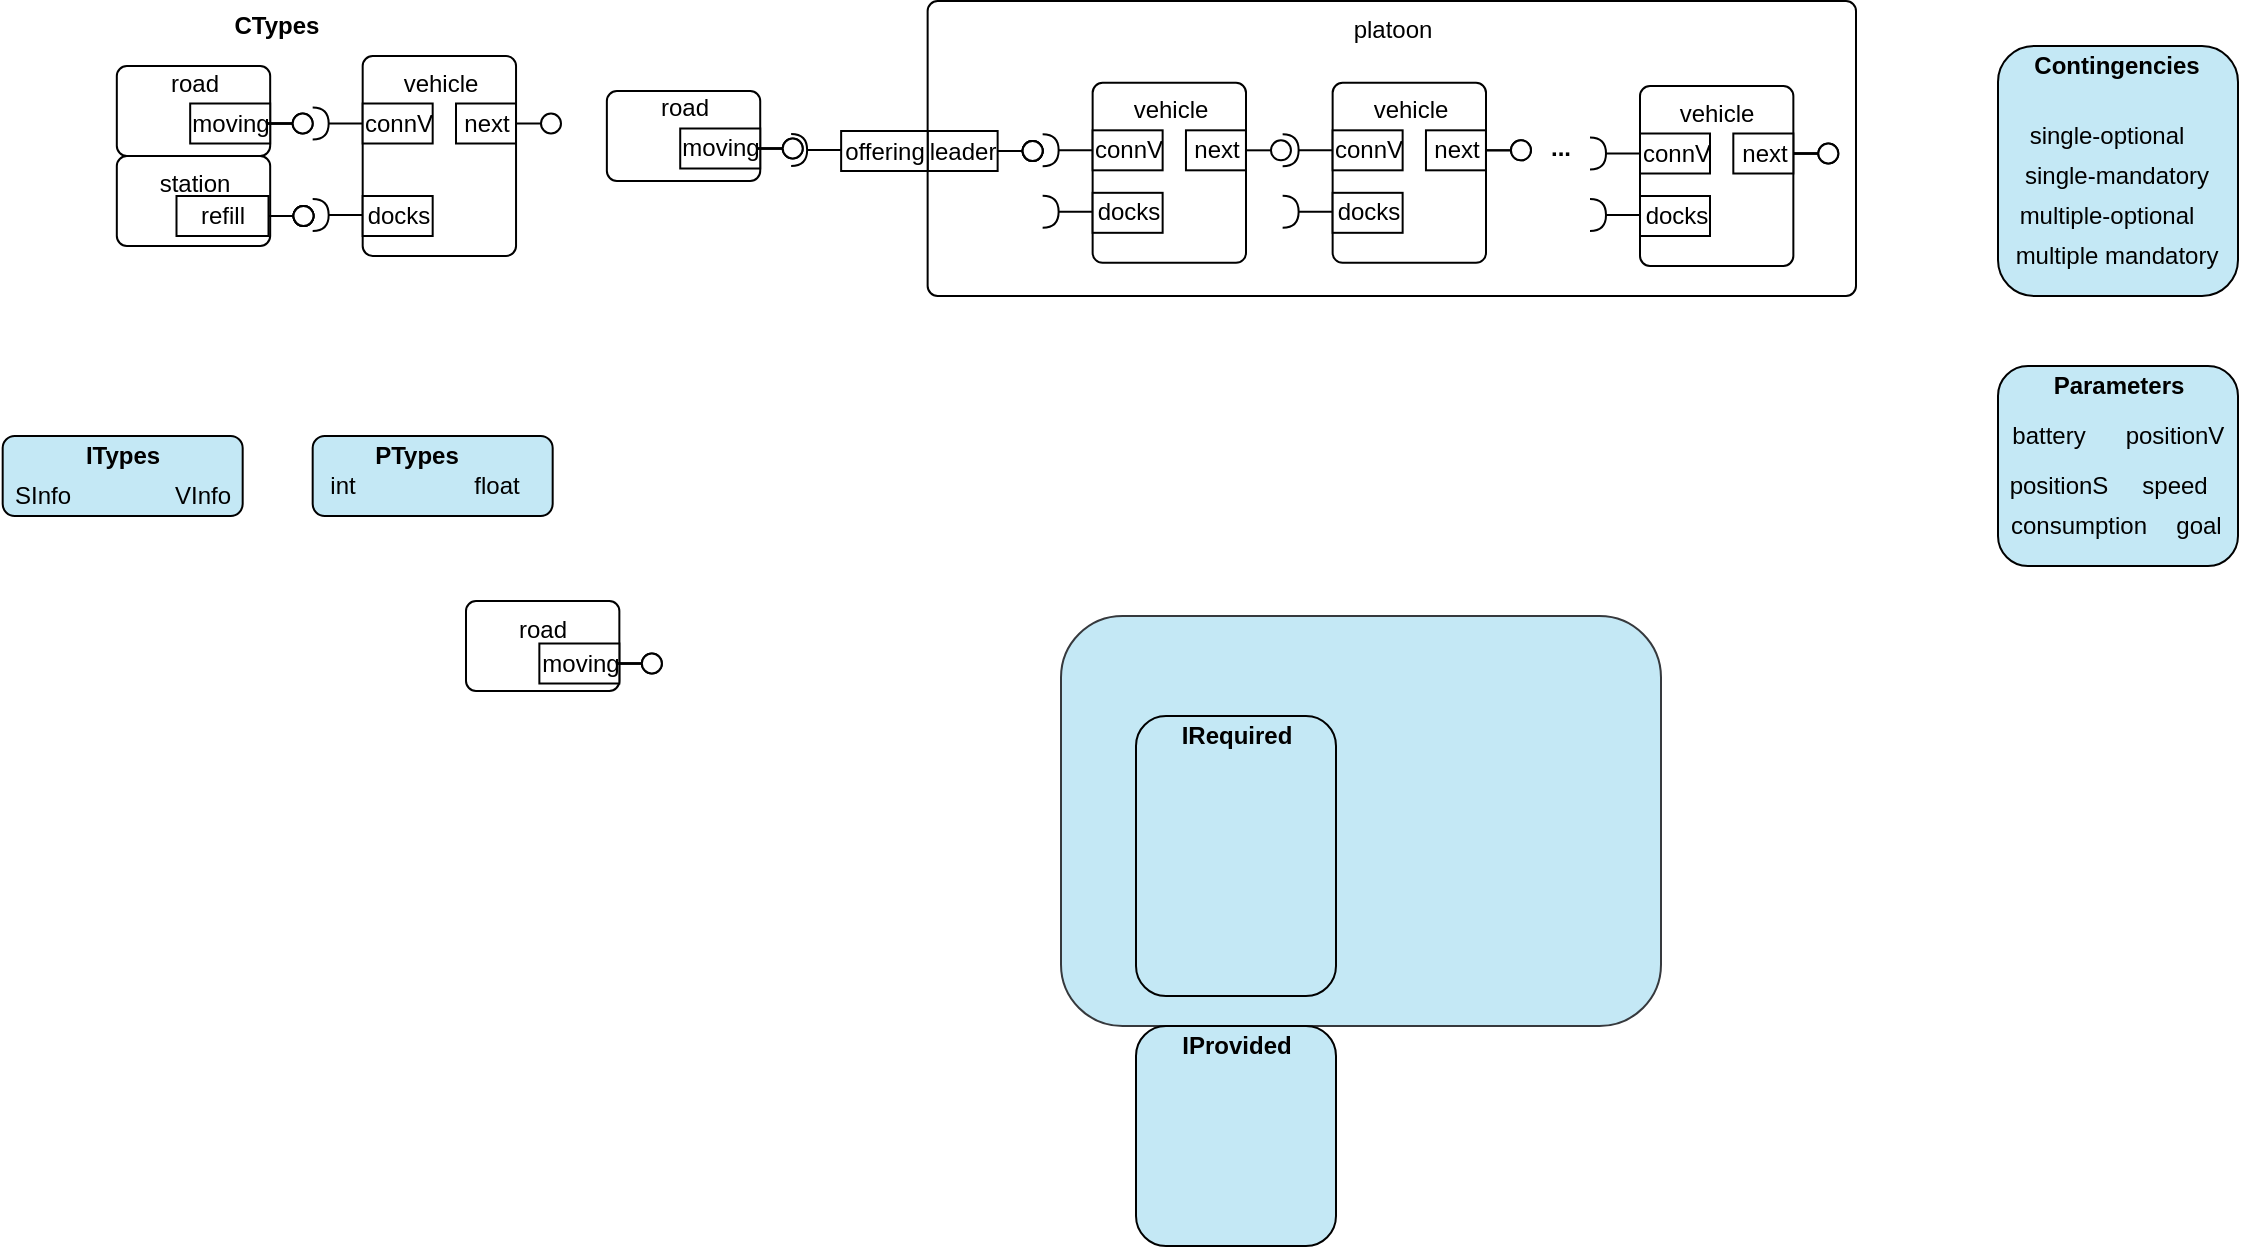 <mxfile version="13.10.3" type="github">
  <diagram id="o0INVtrl_HaOCbozMFdC" name="Page-1">
    <mxGraphModel dx="1303" dy="782" grid="1" gridSize="10" guides="1" tooltips="1" connect="1" arrows="1" fold="1" page="1" pageScale="1" pageWidth="827" pageHeight="1169" math="0" shadow="0">
      <root>
        <mxCell id="0" />
        <mxCell id="1" parent="0" />
        <mxCell id="MSUnSL8aML1kYVfd3VcO-14" value="station" style="html=1;align=center;verticalAlign=top;rounded=1;absoluteArcSize=1;arcSize=10;dashed=0;" vertex="1" parent="1">
          <mxGeometry x="90.41" y="120" width="76.68" height="45" as="geometry" />
        </mxCell>
        <mxCell id="MSUnSL8aML1kYVfd3VcO-58" value="" style="html=1;align=center;verticalAlign=top;rounded=1;absoluteArcSize=1;arcSize=10;dashed=0;" vertex="1" parent="1">
          <mxGeometry x="90.41" y="75" width="76.68" height="45" as="geometry" />
        </mxCell>
        <mxCell id="MSUnSL8aML1kYVfd3VcO-59" value="platoon" style="html=1;align=center;verticalAlign=top;rounded=1;absoluteArcSize=1;arcSize=10;dashed=0;" vertex="1" parent="1">
          <mxGeometry x="495.82" y="42.5" width="464.18" height="147.5" as="geometry" />
        </mxCell>
        <mxCell id="MSUnSL8aML1kYVfd3VcO-57" value="vehicle" style="html=1;align=center;verticalAlign=top;rounded=1;absoluteArcSize=1;arcSize=10;dashed=0;" vertex="1" parent="1">
          <mxGeometry x="213.34" y="70" width="76.68" height="100" as="geometry" />
        </mxCell>
        <mxCell id="MSUnSL8aML1kYVfd3VcO-1" value="" style="rounded=1;whiteSpace=wrap;html=1;fillColor=#C4E8F5;" vertex="1" parent="1">
          <mxGeometry x="188.34" y="260" width="120" height="40" as="geometry" />
        </mxCell>
        <mxCell id="MSUnSL8aML1kYVfd3VcO-2" value="" style="rounded=1;whiteSpace=wrap;html=1;fillColor=#C4E8F5;" vertex="1" parent="1">
          <mxGeometry x="33.34" y="260" width="120" height="40" as="geometry" />
        </mxCell>
        <mxCell id="MSUnSL8aML1kYVfd3VcO-3" value="" style="rounded=1;whiteSpace=wrap;html=1;fillColor=#C4E8F5;" vertex="1" parent="1">
          <mxGeometry x="1031" y="225" width="120" height="100" as="geometry" />
        </mxCell>
        <mxCell id="MSUnSL8aML1kYVfd3VcO-6" value="" style="rounded=1;whiteSpace=wrap;html=1;fillColor=#C4E8F5;" vertex="1" parent="1">
          <mxGeometry x="1031" y="65" width="120" height="125" as="geometry" />
        </mxCell>
        <mxCell id="MSUnSL8aML1kYVfd3VcO-7" value="" style="rounded=1;whiteSpace=wrap;html=1;strokeColor=#36393d;fillColor=#C4E8F5;" vertex="1" parent="1">
          <mxGeometry x="562.5" y="350" width="300" height="205" as="geometry" />
        </mxCell>
        <mxCell id="MSUnSL8aML1kYVfd3VcO-8" value="" style="rounded=0;orthogonalLoop=1;jettySize=auto;html=1;endArrow=halfCircle;endFill=0;endSize=6;strokeWidth=1;exitX=0;exitY=0.5;exitDx=0;exitDy=0;" edge="1" parent="1" source="MSUnSL8aML1kYVfd3VcO-9" target="MSUnSL8aML1kYVfd3VcO-30">
          <mxGeometry relative="1" as="geometry">
            <mxPoint x="423.34" y="273.75" as="sourcePoint" />
            <mxPoint x="188.34" y="103.75" as="targetPoint" />
          </mxGeometry>
        </mxCell>
        <mxCell id="MSUnSL8aML1kYVfd3VcO-9" value="connV" style="html=1;" vertex="1" parent="1">
          <mxGeometry x="213.34" y="93.75" width="35" height="20" as="geometry" />
        </mxCell>
        <mxCell id="MSUnSL8aML1kYVfd3VcO-10" value="next" style="html=1;" vertex="1" parent="1">
          <mxGeometry x="260" y="93.75" width="30" height="20" as="geometry" />
        </mxCell>
        <mxCell id="MSUnSL8aML1kYVfd3VcO-11" value="leader" style="html=1;" vertex="1" parent="1">
          <mxGeometry x="495.82" y="107.5" width="35" height="20" as="geometry" />
        </mxCell>
        <mxCell id="MSUnSL8aML1kYVfd3VcO-12" value="" style="rounded=0;orthogonalLoop=1;jettySize=auto;html=1;endArrow=halfCircle;endFill=0;endSize=6;strokeWidth=1;" edge="1" parent="1">
          <mxGeometry relative="1" as="geometry">
            <mxPoint x="537.19" y="112.5" as="sourcePoint" />
            <mxPoint x="537.19" y="112.5" as="targetPoint" />
          </mxGeometry>
        </mxCell>
        <mxCell id="MSUnSL8aML1kYVfd3VcO-13" value="moving" style="html=1;" vertex="1" parent="1">
          <mxGeometry x="127.09" y="93.75" width="40" height="20" as="geometry" />
        </mxCell>
        <mxCell id="MSUnSL8aML1kYVfd3VcO-15" value="refill" style="html=1;" vertex="1" parent="1">
          <mxGeometry x="120.25" y="140" width="46" height="20" as="geometry" />
        </mxCell>
        <mxCell id="MSUnSL8aML1kYVfd3VcO-16" value="docks" style="html=1;" vertex="1" parent="1">
          <mxGeometry x="213.34" y="140" width="35" height="20" as="geometry" />
        </mxCell>
        <mxCell id="MSUnSL8aML1kYVfd3VcO-17" value="" style="rounded=0;orthogonalLoop=1;jettySize=auto;html=1;endArrow=halfCircle;endFill=0;endSize=6;strokeWidth=1;exitX=0;exitY=0.5;exitDx=0;exitDy=0;entryX=0.5;entryY=0.5;entryDx=0;entryDy=0;entryPerimeter=0;" edge="1" parent="1">
          <mxGeometry relative="1" as="geometry">
            <mxPoint x="213.34" y="149.5" as="sourcePoint" />
            <mxPoint x="188.34" y="149.5" as="targetPoint" />
          </mxGeometry>
        </mxCell>
        <mxCell id="MSUnSL8aML1kYVfd3VcO-18" value="" style="rounded=0;orthogonalLoop=1;jettySize=auto;html=1;endArrow=none;endFill=0;exitX=1;exitY=0.5;exitDx=0;exitDy=0;" edge="1" parent="1" target="MSUnSL8aML1kYVfd3VcO-19">
          <mxGeometry relative="1" as="geometry">
            <mxPoint x="290" y="103.75" as="sourcePoint" />
          </mxGeometry>
        </mxCell>
        <mxCell id="MSUnSL8aML1kYVfd3VcO-19" value="" style="ellipse;whiteSpace=wrap;html=1;fontFamily=Helvetica;fontSize=12;fontColor=#000000;align=center;strokeColor=#000000;fillColor=#ffffff;points=[];aspect=fixed;resizable=0;" vertex="1" parent="1">
          <mxGeometry x="302.5" y="98.75" width="10" height="10" as="geometry" />
        </mxCell>
        <mxCell id="MSUnSL8aML1kYVfd3VcO-20" value="" style="rounded=0;orthogonalLoop=1;jettySize=auto;html=1;endArrow=none;endFill=0;exitX=1;exitY=0.5;exitDx=0;exitDy=0;" edge="1" parent="1" target="MSUnSL8aML1kYVfd3VcO-21">
          <mxGeometry relative="1" as="geometry">
            <mxPoint x="166.25" y="150" as="sourcePoint" />
          </mxGeometry>
        </mxCell>
        <mxCell id="MSUnSL8aML1kYVfd3VcO-21" value="" style="ellipse;whiteSpace=wrap;html=1;fontFamily=Helvetica;fontSize=12;fontColor=#000000;align=center;strokeColor=#000000;fillColor=#ffffff;points=[];aspect=fixed;resizable=0;" vertex="1" parent="1">
          <mxGeometry x="178.75" y="145" width="10" height="10" as="geometry" />
        </mxCell>
        <mxCell id="MSUnSL8aML1kYVfd3VcO-22" value="" style="rounded=0;orthogonalLoop=1;jettySize=auto;html=1;endArrow=none;endFill=0;exitX=1;exitY=0.5;exitDx=0;exitDy=0;" edge="1" parent="1">
          <mxGeometry relative="1" as="geometry">
            <mxPoint x="166.25" y="150" as="sourcePoint" />
            <mxPoint x="178.75" y="150" as="targetPoint" />
          </mxGeometry>
        </mxCell>
        <mxCell id="MSUnSL8aML1kYVfd3VcO-23" value="" style="rounded=0;orthogonalLoop=1;jettySize=auto;html=1;endArrow=none;endFill=0;exitX=1;exitY=0.5;exitDx=0;exitDy=0;" edge="1" parent="1" target="MSUnSL8aML1kYVfd3VcO-24">
          <mxGeometry relative="1" as="geometry">
            <mxPoint x="166.25" y="150" as="sourcePoint" />
          </mxGeometry>
        </mxCell>
        <mxCell id="MSUnSL8aML1kYVfd3VcO-24" value="" style="ellipse;whiteSpace=wrap;html=1;fontFamily=Helvetica;fontSize=12;fontColor=#000000;align=center;strokeColor=#000000;fillColor=#ffffff;points=[];aspect=fixed;resizable=0;" vertex="1" parent="1">
          <mxGeometry x="178.75" y="145" width="10" height="10" as="geometry" />
        </mxCell>
        <mxCell id="MSUnSL8aML1kYVfd3VcO-25" value="" style="rounded=0;orthogonalLoop=1;jettySize=auto;html=1;endArrow=none;endFill=0;exitX=1;exitY=0.5;exitDx=0;exitDy=0;" edge="1" parent="1">
          <mxGeometry relative="1" as="geometry">
            <mxPoint x="166.25" y="150" as="sourcePoint" />
            <mxPoint x="178.75" y="150" as="targetPoint" />
          </mxGeometry>
        </mxCell>
        <mxCell id="MSUnSL8aML1kYVfd3VcO-26" value="" style="rounded=0;orthogonalLoop=1;jettySize=auto;html=1;endArrow=none;endFill=0;exitX=1;exitY=0.5;exitDx=0;exitDy=0;" edge="1" parent="1" target="MSUnSL8aML1kYVfd3VcO-27">
          <mxGeometry relative="1" as="geometry">
            <mxPoint x="165.84" y="103.75" as="sourcePoint" />
          </mxGeometry>
        </mxCell>
        <mxCell id="MSUnSL8aML1kYVfd3VcO-27" value="" style="ellipse;whiteSpace=wrap;html=1;fontFamily=Helvetica;fontSize=12;fontColor=#000000;align=center;strokeColor=#000000;fillColor=#ffffff;points=[];aspect=fixed;resizable=0;" vertex="1" parent="1">
          <mxGeometry x="178.34" y="98.75" width="10" height="10" as="geometry" />
        </mxCell>
        <mxCell id="MSUnSL8aML1kYVfd3VcO-28" value="" style="rounded=0;orthogonalLoop=1;jettySize=auto;html=1;endArrow=none;endFill=0;exitX=1;exitY=0.5;exitDx=0;exitDy=0;" edge="1" parent="1">
          <mxGeometry relative="1" as="geometry">
            <mxPoint x="165.84" y="103.75" as="sourcePoint" />
            <mxPoint x="178.34" y="103.75" as="targetPoint" />
          </mxGeometry>
        </mxCell>
        <mxCell id="MSUnSL8aML1kYVfd3VcO-29" value="" style="rounded=0;orthogonalLoop=1;jettySize=auto;html=1;endArrow=none;endFill=0;exitX=1;exitY=0.5;exitDx=0;exitDy=0;" edge="1" parent="1" target="MSUnSL8aML1kYVfd3VcO-30">
          <mxGeometry relative="1" as="geometry">
            <mxPoint x="165.84" y="103.75" as="sourcePoint" />
          </mxGeometry>
        </mxCell>
        <mxCell id="MSUnSL8aML1kYVfd3VcO-30" value="" style="ellipse;whiteSpace=wrap;html=1;fontFamily=Helvetica;fontSize=12;fontColor=#000000;align=center;strokeColor=#000000;fillColor=#ffffff;points=[];aspect=fixed;resizable=0;" vertex="1" parent="1">
          <mxGeometry x="178.34" y="98.75" width="10" height="10" as="geometry" />
        </mxCell>
        <mxCell id="MSUnSL8aML1kYVfd3VcO-31" value="" style="rounded=0;orthogonalLoop=1;jettySize=auto;html=1;endArrow=none;endFill=0;exitX=1;exitY=0.5;exitDx=0;exitDy=0;" edge="1" parent="1">
          <mxGeometry relative="1" as="geometry">
            <mxPoint x="165.84" y="103.75" as="sourcePoint" />
            <mxPoint x="178.34" y="103.75" as="targetPoint" />
          </mxGeometry>
        </mxCell>
        <mxCell id="MSUnSL8aML1kYVfd3VcO-32" value="offering" style="html=1;" vertex="1" parent="1">
          <mxGeometry x="452.57" y="107.5" width="43.25" height="20" as="geometry" />
        </mxCell>
        <mxCell id="MSUnSL8aML1kYVfd3VcO-33" value="" style="rounded=0;orthogonalLoop=1;jettySize=auto;html=1;endArrow=halfCircle;endFill=0;endSize=6;strokeWidth=1;" edge="1" parent="1">
          <mxGeometry relative="1" as="geometry">
            <mxPoint x="703.35" y="180.41" as="sourcePoint" />
            <mxPoint x="703.35" y="180.41" as="targetPoint" />
          </mxGeometry>
        </mxCell>
        <mxCell id="MSUnSL8aML1kYVfd3VcO-34" value="" style="rounded=0;orthogonalLoop=1;jettySize=auto;html=1;endArrow=none;endFill=0;exitX=1;exitY=0.5;exitDx=0;exitDy=0;" edge="1" parent="1" target="MSUnSL8aML1kYVfd3VcO-35">
          <mxGeometry relative="1" as="geometry">
            <mxPoint x="166.25" y="150" as="sourcePoint" />
          </mxGeometry>
        </mxCell>
        <mxCell id="MSUnSL8aML1kYVfd3VcO-35" value="" style="ellipse;whiteSpace=wrap;html=1;fontFamily=Helvetica;fontSize=12;fontColor=#000000;align=center;strokeColor=#000000;fillColor=#ffffff;points=[];aspect=fixed;resizable=0;" vertex="1" parent="1">
          <mxGeometry x="178.75" y="145" width="10" height="10" as="geometry" />
        </mxCell>
        <mxCell id="MSUnSL8aML1kYVfd3VcO-36" value="" style="rounded=0;orthogonalLoop=1;jettySize=auto;html=1;endArrow=none;endFill=0;exitX=1;exitY=0.5;exitDx=0;exitDy=0;" edge="1" parent="1">
          <mxGeometry relative="1" as="geometry">
            <mxPoint x="166.25" y="150" as="sourcePoint" />
            <mxPoint x="178.75" y="150" as="targetPoint" />
          </mxGeometry>
        </mxCell>
        <mxCell id="MSUnSL8aML1kYVfd3VcO-37" value="" style="rounded=0;orthogonalLoop=1;jettySize=auto;html=1;endArrow=none;endFill=0;exitX=1;exitY=0.5;exitDx=0;exitDy=0;" edge="1" parent="1" target="MSUnSL8aML1kYVfd3VcO-38">
          <mxGeometry relative="1" as="geometry">
            <mxPoint x="166.25" y="150" as="sourcePoint" />
          </mxGeometry>
        </mxCell>
        <mxCell id="MSUnSL8aML1kYVfd3VcO-38" value="" style="ellipse;whiteSpace=wrap;html=1;fontFamily=Helvetica;fontSize=12;fontColor=#000000;align=center;strokeColor=#000000;fillColor=#ffffff;points=[];aspect=fixed;resizable=0;" vertex="1" parent="1">
          <mxGeometry x="178.75" y="145" width="10" height="10" as="geometry" />
        </mxCell>
        <mxCell id="MSUnSL8aML1kYVfd3VcO-39" value="" style="rounded=0;orthogonalLoop=1;jettySize=auto;html=1;endArrow=none;endFill=0;exitX=1;exitY=0.5;exitDx=0;exitDy=0;" edge="1" parent="1">
          <mxGeometry relative="1" as="geometry">
            <mxPoint x="166.25" y="150" as="sourcePoint" />
            <mxPoint x="178.75" y="150" as="targetPoint" />
          </mxGeometry>
        </mxCell>
        <mxCell id="MSUnSL8aML1kYVfd3VcO-40" value="" style="rounded=0;orthogonalLoop=1;jettySize=auto;html=1;endArrow=none;endFill=0;exitX=1;exitY=0.5;exitDx=0;exitDy=0;" edge="1" parent="1" target="MSUnSL8aML1kYVfd3VcO-41">
          <mxGeometry relative="1" as="geometry">
            <mxPoint x="530.82" y="117.5" as="sourcePoint" />
          </mxGeometry>
        </mxCell>
        <mxCell id="MSUnSL8aML1kYVfd3VcO-41" value="" style="ellipse;whiteSpace=wrap;html=1;fontFamily=Helvetica;fontSize=12;fontColor=#000000;align=center;strokeColor=#000000;fillColor=#ffffff;points=[];aspect=fixed;resizable=0;" vertex="1" parent="1">
          <mxGeometry x="543.32" y="112.5" width="10" height="10" as="geometry" />
        </mxCell>
        <mxCell id="MSUnSL8aML1kYVfd3VcO-42" value="" style="rounded=0;orthogonalLoop=1;jettySize=auto;html=1;endArrow=none;endFill=0;exitX=1;exitY=0.5;exitDx=0;exitDy=0;" edge="1" parent="1">
          <mxGeometry relative="1" as="geometry">
            <mxPoint x="530.82" y="117.5" as="sourcePoint" />
            <mxPoint x="543.32" y="117.5" as="targetPoint" />
          </mxGeometry>
        </mxCell>
        <mxCell id="MSUnSL8aML1kYVfd3VcO-43" value="" style="rounded=0;orthogonalLoop=1;jettySize=auto;html=1;endArrow=none;endFill=0;exitX=1;exitY=0.5;exitDx=0;exitDy=0;" edge="1" parent="1" target="MSUnSL8aML1kYVfd3VcO-44">
          <mxGeometry relative="1" as="geometry">
            <mxPoint x="530.82" y="117.5" as="sourcePoint" />
          </mxGeometry>
        </mxCell>
        <mxCell id="MSUnSL8aML1kYVfd3VcO-44" value="" style="ellipse;whiteSpace=wrap;html=1;fontFamily=Helvetica;fontSize=12;fontColor=#000000;align=center;strokeColor=#000000;fillColor=#ffffff;points=[];aspect=fixed;resizable=0;" vertex="1" parent="1">
          <mxGeometry x="543.32" y="112.5" width="10" height="10" as="geometry" />
        </mxCell>
        <mxCell id="MSUnSL8aML1kYVfd3VcO-45" value="" style="rounded=0;orthogonalLoop=1;jettySize=auto;html=1;endArrow=none;endFill=0;exitX=1;exitY=0.5;exitDx=0;exitDy=0;" edge="1" parent="1">
          <mxGeometry relative="1" as="geometry">
            <mxPoint x="530.82" y="117.5" as="sourcePoint" />
            <mxPoint x="543.32" y="117.5" as="targetPoint" />
          </mxGeometry>
        </mxCell>
        <mxCell id="MSUnSL8aML1kYVfd3VcO-46" value="" style="rounded=0;orthogonalLoop=1;jettySize=auto;html=1;endArrow=none;endFill=0;exitX=1;exitY=0.5;exitDx=0;exitDy=0;" edge="1" parent="1" target="MSUnSL8aML1kYVfd3VcO-47">
          <mxGeometry relative="1" as="geometry">
            <mxPoint x="530.82" y="117.5" as="sourcePoint" />
          </mxGeometry>
        </mxCell>
        <mxCell id="MSUnSL8aML1kYVfd3VcO-47" value="" style="ellipse;whiteSpace=wrap;html=1;fontFamily=Helvetica;fontSize=12;fontColor=#000000;align=center;strokeColor=#000000;fillColor=#ffffff;points=[];aspect=fixed;resizable=0;" vertex="1" parent="1">
          <mxGeometry x="543.32" y="112.5" width="10" height="10" as="geometry" />
        </mxCell>
        <mxCell id="MSUnSL8aML1kYVfd3VcO-48" value="" style="rounded=0;orthogonalLoop=1;jettySize=auto;html=1;endArrow=none;endFill=0;exitX=1;exitY=0.5;exitDx=0;exitDy=0;" edge="1" parent="1">
          <mxGeometry relative="1" as="geometry">
            <mxPoint x="530.82" y="117.5" as="sourcePoint" />
            <mxPoint x="543.32" y="117.5" as="targetPoint" />
          </mxGeometry>
        </mxCell>
        <mxCell id="MSUnSL8aML1kYVfd3VcO-49" value="" style="rounded=0;orthogonalLoop=1;jettySize=auto;html=1;endArrow=none;endFill=0;exitX=1;exitY=0.5;exitDx=0;exitDy=0;" edge="1" parent="1" target="MSUnSL8aML1kYVfd3VcO-50">
          <mxGeometry relative="1" as="geometry">
            <mxPoint x="530.82" y="117.5" as="sourcePoint" />
          </mxGeometry>
        </mxCell>
        <mxCell id="MSUnSL8aML1kYVfd3VcO-50" value="" style="ellipse;whiteSpace=wrap;html=1;fontFamily=Helvetica;fontSize=12;fontColor=#000000;align=center;strokeColor=#000000;fillColor=#ffffff;points=[];aspect=fixed;resizable=0;" vertex="1" parent="1">
          <mxGeometry x="543.32" y="112.5" width="10" height="10" as="geometry" />
        </mxCell>
        <mxCell id="MSUnSL8aML1kYVfd3VcO-51" value="" style="rounded=0;orthogonalLoop=1;jettySize=auto;html=1;endArrow=none;endFill=0;exitX=1;exitY=0.5;exitDx=0;exitDy=0;" edge="1" parent="1">
          <mxGeometry relative="1" as="geometry">
            <mxPoint x="530.82" y="117.5" as="sourcePoint" />
            <mxPoint x="543.32" y="117.5" as="targetPoint" />
          </mxGeometry>
        </mxCell>
        <mxCell id="MSUnSL8aML1kYVfd3VcO-52" value="" style="rounded=0;orthogonalLoop=1;jettySize=auto;html=1;endArrow=halfCircle;endFill=0;endSize=6;strokeWidth=1;exitX=0;exitY=0.5;exitDx=0;exitDy=0;entryX=0.5;entryY=0.5;entryDx=0;entryDy=0;entryPerimeter=0;" edge="1" parent="1">
          <mxGeometry relative="1" as="geometry">
            <mxPoint x="452.57" y="117" as="sourcePoint" />
            <mxPoint x="427.57" y="117" as="targetPoint" />
          </mxGeometry>
        </mxCell>
        <mxCell id="MSUnSL8aML1kYVfd3VcO-53" value="single-optional" style="text;html=1;align=center;verticalAlign=middle;resizable=0;points=[];autosize=1;" vertex="1" parent="1">
          <mxGeometry x="1040" y="100" width="90" height="20" as="geometry" />
        </mxCell>
        <mxCell id="MSUnSL8aML1kYVfd3VcO-54" value="single-mandatory" style="text;html=1;align=center;verticalAlign=middle;resizable=0;points=[];autosize=1;" vertex="1" parent="1">
          <mxGeometry x="1035" y="120" width="110" height="20" as="geometry" />
        </mxCell>
        <mxCell id="MSUnSL8aML1kYVfd3VcO-55" value="multiple-optional" style="text;html=1;align=center;verticalAlign=middle;resizable=0;points=[];autosize=1;" vertex="1" parent="1">
          <mxGeometry x="1035" y="140" width="100" height="20" as="geometry" />
        </mxCell>
        <mxCell id="MSUnSL8aML1kYVfd3VcO-56" value="multiple mandatory" style="text;html=1;align=center;verticalAlign=middle;resizable=0;points=[];autosize=1;" vertex="1" parent="1">
          <mxGeometry x="1030" y="160" width="120" height="20" as="geometry" />
        </mxCell>
        <mxCell id="MSUnSL8aML1kYVfd3VcO-60" value="VInfo" style="text;html=1;align=center;verticalAlign=middle;resizable=0;points=[];autosize=1;" vertex="1" parent="1">
          <mxGeometry x="113.34" y="280" width="40" height="20" as="geometry" />
        </mxCell>
        <mxCell id="MSUnSL8aML1kYVfd3VcO-61" value="SInfo" style="text;html=1;align=center;verticalAlign=middle;resizable=0;points=[];autosize=1;" vertex="1" parent="1">
          <mxGeometry x="33.34" y="280" width="40" height="20" as="geometry" />
        </mxCell>
        <mxCell id="MSUnSL8aML1kYVfd3VcO-62" value="int" style="text;html=1;align=center;verticalAlign=middle;resizable=0;points=[];autosize=1;" vertex="1" parent="1">
          <mxGeometry x="188.34" y="275" width="30" height="20" as="geometry" />
        </mxCell>
        <mxCell id="MSUnSL8aML1kYVfd3VcO-63" value="float" style="text;html=1;align=center;verticalAlign=middle;resizable=0;points=[];autosize=1;" vertex="1" parent="1">
          <mxGeometry x="260" y="275" width="40" height="20" as="geometry" />
        </mxCell>
        <mxCell id="MSUnSL8aML1kYVfd3VcO-64" value="battery" style="text;html=1;align=center;verticalAlign=middle;resizable=0;points=[];autosize=1;" vertex="1" parent="1">
          <mxGeometry x="1031" y="250" width="50" height="20" as="geometry" />
        </mxCell>
        <mxCell id="MSUnSL8aML1kYVfd3VcO-65" value="positionS" style="text;html=1;align=center;verticalAlign=middle;resizable=0;points=[];autosize=1;" vertex="1" parent="1">
          <mxGeometry x="1031" y="275" width="60" height="20" as="geometry" />
        </mxCell>
        <mxCell id="MSUnSL8aML1kYVfd3VcO-66" value="positionV" style="text;html=1;align=center;verticalAlign=middle;resizable=0;points=[];autosize=1;" vertex="1" parent="1">
          <mxGeometry x="1089" y="250" width="60" height="20" as="geometry" />
        </mxCell>
        <mxCell id="MSUnSL8aML1kYVfd3VcO-67" value="speed" style="text;html=1;align=center;verticalAlign=middle;resizable=0;points=[];autosize=1;" vertex="1" parent="1">
          <mxGeometry x="1094" y="275" width="50" height="20" as="geometry" />
        </mxCell>
        <mxCell id="MSUnSL8aML1kYVfd3VcO-68" value="goal" style="text;html=1;align=center;verticalAlign=middle;resizable=0;points=[];autosize=1;" vertex="1" parent="1">
          <mxGeometry x="1111" y="295" width="40" height="20" as="geometry" />
        </mxCell>
        <mxCell id="MSUnSL8aML1kYVfd3VcO-69" value="consumption" style="text;html=1;align=center;verticalAlign=middle;resizable=0;points=[];autosize=1;" vertex="1" parent="1">
          <mxGeometry x="1031" y="295" width="80" height="20" as="geometry" />
        </mxCell>
        <mxCell id="MSUnSL8aML1kYVfd3VcO-70" value="&lt;b&gt;CTypes&lt;/b&gt;" style="text;html=1;align=center;verticalAlign=middle;resizable=0;points=[];autosize=1;" vertex="1" parent="1">
          <mxGeometry x="140" y="45" width="60" height="20" as="geometry" />
        </mxCell>
        <mxCell id="MSUnSL8aML1kYVfd3VcO-71" value="&lt;b&gt;Contingencies&lt;/b&gt;" style="text;html=1;align=center;verticalAlign=middle;resizable=0;points=[];autosize=1;" vertex="1" parent="1">
          <mxGeometry x="1040" y="65" width="100" height="20" as="geometry" />
        </mxCell>
        <mxCell id="MSUnSL8aML1kYVfd3VcO-74" value="&lt;b&gt;Parameters&lt;/b&gt;" style="text;html=1;align=center;verticalAlign=middle;resizable=0;points=[];autosize=1;" vertex="1" parent="1">
          <mxGeometry x="1051" y="225" width="80" height="20" as="geometry" />
        </mxCell>
        <mxCell id="MSUnSL8aML1kYVfd3VcO-75" value="&lt;b&gt;ITypes&lt;/b&gt;" style="text;html=1;align=center;verticalAlign=middle;resizable=0;points=[];autosize=1;" vertex="1" parent="1">
          <mxGeometry x="68.34" y="260" width="50" height="20" as="geometry" />
        </mxCell>
        <mxCell id="MSUnSL8aML1kYVfd3VcO-76" value="&lt;b&gt;PTypes&lt;/b&gt;" style="text;html=1;align=center;verticalAlign=middle;resizable=0;points=[];autosize=1;" vertex="1" parent="1">
          <mxGeometry x="210" y="260" width="60" height="20" as="geometry" />
        </mxCell>
        <mxCell id="MSUnSL8aML1kYVfd3VcO-77" value="" style="rounded=1;whiteSpace=wrap;html=1;fillColor=#C4E8F5;" vertex="1" parent="1">
          <mxGeometry x="600" y="555" width="100" height="110" as="geometry" />
        </mxCell>
        <mxCell id="MSUnSL8aML1kYVfd3VcO-78" value="" style="rounded=1;whiteSpace=wrap;html=1;fillColor=#C4E8F5;" vertex="1" parent="1">
          <mxGeometry x="600" y="400" width="100" height="140" as="geometry" />
        </mxCell>
        <mxCell id="MSUnSL8aML1kYVfd3VcO-79" value="&lt;b&gt;IRequired&lt;/b&gt;" style="text;html=1;align=center;verticalAlign=middle;resizable=0;points=[];autosize=1;" vertex="1" parent="1">
          <mxGeometry x="615" y="400" width="70" height="20" as="geometry" />
        </mxCell>
        <mxCell id="MSUnSL8aML1kYVfd3VcO-80" value="&lt;b&gt;IProvided&lt;/b&gt;" style="text;html=1;align=center;verticalAlign=middle;resizable=0;points=[];autosize=1;" vertex="1" parent="1">
          <mxGeometry x="615" y="555" width="70" height="20" as="geometry" />
        </mxCell>
        <mxCell id="MSUnSL8aML1kYVfd3VcO-89" value="road" style="html=1;align=center;verticalAlign=top;rounded=1;absoluteArcSize=1;arcSize=10;dashed=0;" vertex="1" parent="1">
          <mxGeometry x="265" y="342.5" width="76.68" height="45" as="geometry" />
        </mxCell>
        <mxCell id="MSUnSL8aML1kYVfd3VcO-90" value="vehicle" style="html=1;align=center;verticalAlign=top;rounded=1;absoluteArcSize=1;arcSize=10;dashed=0;" vertex="1" parent="1">
          <mxGeometry x="852" y="85" width="76.68" height="90" as="geometry" />
        </mxCell>
        <mxCell id="MSUnSL8aML1kYVfd3VcO-91" value="" style="rounded=0;orthogonalLoop=1;jettySize=auto;html=1;endArrow=halfCircle;endFill=0;endSize=6;strokeWidth=1;exitX=0;exitY=0.5;exitDx=0;exitDy=0;entryX=0.5;entryY=0.5;entryDx=0;entryDy=0;entryPerimeter=0;" edge="1" parent="1" source="MSUnSL8aML1kYVfd3VcO-92">
          <mxGeometry relative="1" as="geometry">
            <mxPoint x="1062" y="288.75" as="sourcePoint" />
            <mxPoint x="827" y="118.75" as="targetPoint" />
          </mxGeometry>
        </mxCell>
        <mxCell id="MSUnSL8aML1kYVfd3VcO-92" value="connV" style="html=1;" vertex="1" parent="1">
          <mxGeometry x="852" y="108.75" width="35" height="20" as="geometry" />
        </mxCell>
        <mxCell id="MSUnSL8aML1kYVfd3VcO-93" value="next" style="html=1;" vertex="1" parent="1">
          <mxGeometry x="898.66" y="108.75" width="30" height="20" as="geometry" />
        </mxCell>
        <mxCell id="MSUnSL8aML1kYVfd3VcO-94" value="moving" style="html=1;" vertex="1" parent="1">
          <mxGeometry x="301.68" y="363.75" width="40" height="20" as="geometry" />
        </mxCell>
        <mxCell id="MSUnSL8aML1kYVfd3VcO-95" value="docks" style="html=1;" vertex="1" parent="1">
          <mxGeometry x="852" y="140" width="35" height="20" as="geometry" />
        </mxCell>
        <mxCell id="MSUnSL8aML1kYVfd3VcO-96" value="" style="rounded=0;orthogonalLoop=1;jettySize=auto;html=1;endArrow=halfCircle;endFill=0;endSize=6;strokeWidth=1;exitX=0;exitY=0.5;exitDx=0;exitDy=0;entryX=0.5;entryY=0.5;entryDx=0;entryDy=0;entryPerimeter=0;" edge="1" parent="1">
          <mxGeometry relative="1" as="geometry">
            <mxPoint x="852" y="149.5" as="sourcePoint" />
            <mxPoint x="827" y="149.5" as="targetPoint" />
          </mxGeometry>
        </mxCell>
        <mxCell id="MSUnSL8aML1kYVfd3VcO-97" value="" style="rounded=0;orthogonalLoop=1;jettySize=auto;html=1;endArrow=none;endFill=0;exitX=1;exitY=0.5;exitDx=0;exitDy=0;" edge="1" parent="1" target="MSUnSL8aML1kYVfd3VcO-98">
          <mxGeometry relative="1" as="geometry">
            <mxPoint x="340.43" y="373.75" as="sourcePoint" />
          </mxGeometry>
        </mxCell>
        <mxCell id="MSUnSL8aML1kYVfd3VcO-98" value="" style="ellipse;whiteSpace=wrap;html=1;fontFamily=Helvetica;fontSize=12;fontColor=#000000;align=center;strokeColor=#000000;fillColor=#ffffff;points=[];aspect=fixed;resizable=0;" vertex="1" parent="1">
          <mxGeometry x="352.93" y="368.75" width="10" height="10" as="geometry" />
        </mxCell>
        <mxCell id="MSUnSL8aML1kYVfd3VcO-99" value="" style="rounded=0;orthogonalLoop=1;jettySize=auto;html=1;endArrow=none;endFill=0;exitX=1;exitY=0.5;exitDx=0;exitDy=0;" edge="1" parent="1">
          <mxGeometry relative="1" as="geometry">
            <mxPoint x="340.43" y="373.75" as="sourcePoint" />
            <mxPoint x="352.93" y="373.75" as="targetPoint" />
          </mxGeometry>
        </mxCell>
        <mxCell id="MSUnSL8aML1kYVfd3VcO-100" value="" style="rounded=0;orthogonalLoop=1;jettySize=auto;html=1;endArrow=none;endFill=0;exitX=1;exitY=0.5;exitDx=0;exitDy=0;" edge="1" parent="1" target="MSUnSL8aML1kYVfd3VcO-101">
          <mxGeometry relative="1" as="geometry">
            <mxPoint x="340.43" y="373.75" as="sourcePoint" />
          </mxGeometry>
        </mxCell>
        <mxCell id="MSUnSL8aML1kYVfd3VcO-101" value="" style="ellipse;whiteSpace=wrap;html=1;fontFamily=Helvetica;fontSize=12;fontColor=#000000;align=center;strokeColor=#000000;fillColor=#ffffff;points=[];aspect=fixed;resizable=0;" vertex="1" parent="1">
          <mxGeometry x="352.93" y="368.75" width="10" height="10" as="geometry" />
        </mxCell>
        <mxCell id="MSUnSL8aML1kYVfd3VcO-102" value="" style="rounded=0;orthogonalLoop=1;jettySize=auto;html=1;endArrow=none;endFill=0;exitX=1;exitY=0.5;exitDx=0;exitDy=0;" edge="1" parent="1">
          <mxGeometry relative="1" as="geometry">
            <mxPoint x="340.43" y="373.75" as="sourcePoint" />
            <mxPoint x="352.93" y="373.75" as="targetPoint" />
          </mxGeometry>
        </mxCell>
        <mxCell id="MSUnSL8aML1kYVfd3VcO-104" value="road" style="text;html=1;align=center;verticalAlign=middle;resizable=0;points=[];autosize=1;" vertex="1" parent="1">
          <mxGeometry x="108.75" y="73.75" width="40" height="20" as="geometry" />
        </mxCell>
        <mxCell id="MSUnSL8aML1kYVfd3VcO-105" value="vehicle" style="html=1;align=center;verticalAlign=top;rounded=1;absoluteArcSize=1;arcSize=10;dashed=0;" vertex="1" parent="1">
          <mxGeometry x="578.32" y="83.41" width="76.68" height="90" as="geometry" />
        </mxCell>
        <mxCell id="MSUnSL8aML1kYVfd3VcO-106" value="" style="rounded=0;orthogonalLoop=1;jettySize=auto;html=1;endArrow=halfCircle;endFill=0;endSize=6;strokeWidth=1;exitX=0;exitY=0.5;exitDx=0;exitDy=0;" edge="1" parent="1" source="MSUnSL8aML1kYVfd3VcO-107">
          <mxGeometry relative="1" as="geometry">
            <mxPoint x="788.32" y="287.16" as="sourcePoint" />
            <mxPoint x="553.32" y="117.16" as="targetPoint" />
          </mxGeometry>
        </mxCell>
        <mxCell id="MSUnSL8aML1kYVfd3VcO-107" value="connV" style="html=1;" vertex="1" parent="1">
          <mxGeometry x="578.32" y="107.16" width="35" height="20" as="geometry" />
        </mxCell>
        <mxCell id="MSUnSL8aML1kYVfd3VcO-108" value="next" style="html=1;" vertex="1" parent="1">
          <mxGeometry x="624.98" y="107.16" width="30" height="20" as="geometry" />
        </mxCell>
        <mxCell id="MSUnSL8aML1kYVfd3VcO-109" value="docks" style="html=1;" vertex="1" parent="1">
          <mxGeometry x="578.32" y="138.41" width="35" height="20" as="geometry" />
        </mxCell>
        <mxCell id="MSUnSL8aML1kYVfd3VcO-110" value="" style="rounded=0;orthogonalLoop=1;jettySize=auto;html=1;endArrow=halfCircle;endFill=0;endSize=6;strokeWidth=1;exitX=0;exitY=0.5;exitDx=0;exitDy=0;entryX=0.5;entryY=0.5;entryDx=0;entryDy=0;entryPerimeter=0;" edge="1" parent="1">
          <mxGeometry relative="1" as="geometry">
            <mxPoint x="578.32" y="147.91" as="sourcePoint" />
            <mxPoint x="553.32" y="147.91" as="targetPoint" />
          </mxGeometry>
        </mxCell>
        <mxCell id="MSUnSL8aML1kYVfd3VcO-111" value="" style="rounded=0;orthogonalLoop=1;jettySize=auto;html=1;endArrow=none;endFill=0;exitX=1;exitY=0.5;exitDx=0;exitDy=0;" edge="1" parent="1" target="MSUnSL8aML1kYVfd3VcO-112">
          <mxGeometry relative="1" as="geometry">
            <mxPoint x="654.98" y="117.16" as="sourcePoint" />
          </mxGeometry>
        </mxCell>
        <mxCell id="MSUnSL8aML1kYVfd3VcO-112" value="" style="ellipse;whiteSpace=wrap;html=1;fontFamily=Helvetica;fontSize=12;fontColor=#000000;align=center;strokeColor=#000000;fillColor=#ffffff;points=[];aspect=fixed;resizable=0;" vertex="1" parent="1">
          <mxGeometry x="667.48" y="112.16" width="10" height="10" as="geometry" />
        </mxCell>
        <mxCell id="MSUnSL8aML1kYVfd3VcO-115" value="vehicle" style="html=1;align=center;verticalAlign=top;rounded=1;absoluteArcSize=1;arcSize=10;dashed=0;" vertex="1" parent="1">
          <mxGeometry x="698.32" y="83.41" width="76.68" height="90" as="geometry" />
        </mxCell>
        <mxCell id="MSUnSL8aML1kYVfd3VcO-116" value="" style="rounded=0;orthogonalLoop=1;jettySize=auto;html=1;endArrow=halfCircle;endFill=0;endSize=6;strokeWidth=1;exitX=0;exitY=0.5;exitDx=0;exitDy=0;entryX=0.5;entryY=0.5;entryDx=0;entryDy=0;entryPerimeter=0;" edge="1" parent="1" source="MSUnSL8aML1kYVfd3VcO-117">
          <mxGeometry relative="1" as="geometry">
            <mxPoint x="908.32" y="287.16" as="sourcePoint" />
            <mxPoint x="673.32" y="117.16" as="targetPoint" />
          </mxGeometry>
        </mxCell>
        <mxCell id="MSUnSL8aML1kYVfd3VcO-117" value="connV" style="html=1;" vertex="1" parent="1">
          <mxGeometry x="698.32" y="107.16" width="35" height="20" as="geometry" />
        </mxCell>
        <mxCell id="MSUnSL8aML1kYVfd3VcO-118" value="next" style="html=1;" vertex="1" parent="1">
          <mxGeometry x="744.98" y="107.16" width="30" height="20" as="geometry" />
        </mxCell>
        <mxCell id="MSUnSL8aML1kYVfd3VcO-119" value="docks" style="html=1;" vertex="1" parent="1">
          <mxGeometry x="698.32" y="138.41" width="35" height="20" as="geometry" />
        </mxCell>
        <mxCell id="MSUnSL8aML1kYVfd3VcO-120" value="" style="rounded=0;orthogonalLoop=1;jettySize=auto;html=1;endArrow=halfCircle;endFill=0;endSize=6;strokeWidth=1;exitX=0;exitY=0.5;exitDx=0;exitDy=0;entryX=0.5;entryY=0.5;entryDx=0;entryDy=0;entryPerimeter=0;" edge="1" parent="1">
          <mxGeometry relative="1" as="geometry">
            <mxPoint x="698.32" y="147.91" as="sourcePoint" />
            <mxPoint x="673.32" y="147.91" as="targetPoint" />
          </mxGeometry>
        </mxCell>
        <mxCell id="MSUnSL8aML1kYVfd3VcO-121" value="" style="rounded=0;orthogonalLoop=1;jettySize=auto;html=1;endArrow=none;endFill=0;exitX=1;exitY=0.5;exitDx=0;exitDy=0;" edge="1" parent="1" target="MSUnSL8aML1kYVfd3VcO-122">
          <mxGeometry relative="1" as="geometry">
            <mxPoint x="774.98" y="117.16" as="sourcePoint" />
          </mxGeometry>
        </mxCell>
        <mxCell id="MSUnSL8aML1kYVfd3VcO-122" value="" style="ellipse;whiteSpace=wrap;html=1;fontFamily=Helvetica;fontSize=12;fontColor=#000000;align=center;strokeColor=#000000;fillColor=#ffffff;points=[];aspect=fixed;resizable=0;" vertex="1" parent="1">
          <mxGeometry x="787.48" y="112.16" width="10" height="10" as="geometry" />
        </mxCell>
        <mxCell id="MSUnSL8aML1kYVfd3VcO-123" value="" style="html=1;align=center;verticalAlign=top;rounded=1;absoluteArcSize=1;arcSize=10;dashed=0;" vertex="1" parent="1">
          <mxGeometry x="335.43" y="87.5" width="76.68" height="45" as="geometry" />
        </mxCell>
        <mxCell id="MSUnSL8aML1kYVfd3VcO-124" value="moving" style="html=1;" vertex="1" parent="1">
          <mxGeometry x="372.11" y="106.25" width="40" height="20" as="geometry" />
        </mxCell>
        <mxCell id="MSUnSL8aML1kYVfd3VcO-125" value="" style="rounded=0;orthogonalLoop=1;jettySize=auto;html=1;endArrow=none;endFill=0;exitX=1;exitY=0.5;exitDx=0;exitDy=0;" edge="1" parent="1" target="MSUnSL8aML1kYVfd3VcO-126">
          <mxGeometry relative="1" as="geometry">
            <mxPoint x="410.86" y="116.25" as="sourcePoint" />
          </mxGeometry>
        </mxCell>
        <mxCell id="MSUnSL8aML1kYVfd3VcO-126" value="" style="ellipse;whiteSpace=wrap;html=1;fontFamily=Helvetica;fontSize=12;fontColor=#000000;align=center;strokeColor=#000000;fillColor=#ffffff;points=[];aspect=fixed;resizable=0;" vertex="1" parent="1">
          <mxGeometry x="423.36" y="111.25" width="10" height="10" as="geometry" />
        </mxCell>
        <mxCell id="MSUnSL8aML1kYVfd3VcO-127" value="" style="rounded=0;orthogonalLoop=1;jettySize=auto;html=1;endArrow=none;endFill=0;exitX=1;exitY=0.5;exitDx=0;exitDy=0;" edge="1" parent="1">
          <mxGeometry relative="1" as="geometry">
            <mxPoint x="410.86" y="116.25" as="sourcePoint" />
            <mxPoint x="423.36" y="116.25" as="targetPoint" />
          </mxGeometry>
        </mxCell>
        <mxCell id="MSUnSL8aML1kYVfd3VcO-128" value="" style="rounded=0;orthogonalLoop=1;jettySize=auto;html=1;endArrow=none;endFill=0;exitX=1;exitY=0.5;exitDx=0;exitDy=0;" edge="1" parent="1" target="MSUnSL8aML1kYVfd3VcO-129">
          <mxGeometry relative="1" as="geometry">
            <mxPoint x="410.86" y="116.25" as="sourcePoint" />
          </mxGeometry>
        </mxCell>
        <mxCell id="MSUnSL8aML1kYVfd3VcO-129" value="" style="ellipse;whiteSpace=wrap;html=1;fontFamily=Helvetica;fontSize=12;fontColor=#000000;align=center;strokeColor=#000000;fillColor=#ffffff;points=[];aspect=fixed;resizable=0;" vertex="1" parent="1">
          <mxGeometry x="423.36" y="111.25" width="10" height="10" as="geometry" />
        </mxCell>
        <mxCell id="MSUnSL8aML1kYVfd3VcO-130" value="" style="rounded=0;orthogonalLoop=1;jettySize=auto;html=1;endArrow=none;endFill=0;exitX=1;exitY=0.5;exitDx=0;exitDy=0;" edge="1" parent="1">
          <mxGeometry relative="1" as="geometry">
            <mxPoint x="410.86" y="116.25" as="sourcePoint" />
            <mxPoint x="423.36" y="116.25" as="targetPoint" />
          </mxGeometry>
        </mxCell>
        <mxCell id="MSUnSL8aML1kYVfd3VcO-131" value="road" style="text;html=1;align=center;verticalAlign=middle;resizable=0;points=[];autosize=1;" vertex="1" parent="1">
          <mxGeometry x="353.77" y="86.25" width="40" height="20" as="geometry" />
        </mxCell>
        <mxCell id="MSUnSL8aML1kYVfd3VcO-132" value="&lt;b&gt;...&lt;/b&gt;" style="text;html=1;align=center;verticalAlign=middle;resizable=0;points=[];autosize=1;" vertex="1" parent="1">
          <mxGeometry x="797.48" y="106.25" width="30" height="20" as="geometry" />
        </mxCell>
        <mxCell id="MSUnSL8aML1kYVfd3VcO-133" value="" style="rounded=0;orthogonalLoop=1;jettySize=auto;html=1;endArrow=none;endFill=0;exitX=1;exitY=0.5;exitDx=0;exitDy=0;" edge="1" parent="1" target="MSUnSL8aML1kYVfd3VcO-134">
          <mxGeometry relative="1" as="geometry">
            <mxPoint x="774.98" y="117.16" as="sourcePoint" />
          </mxGeometry>
        </mxCell>
        <mxCell id="MSUnSL8aML1kYVfd3VcO-134" value="" style="ellipse;whiteSpace=wrap;html=1;fontFamily=Helvetica;fontSize=12;fontColor=#000000;align=center;strokeColor=#000000;fillColor=#ffffff;points=[];aspect=fixed;resizable=0;" vertex="1" parent="1">
          <mxGeometry x="787.48" y="112.16" width="10" height="10" as="geometry" />
        </mxCell>
        <mxCell id="MSUnSL8aML1kYVfd3VcO-135" value="" style="rounded=0;orthogonalLoop=1;jettySize=auto;html=1;endArrow=none;endFill=0;exitX=1;exitY=0.5;exitDx=0;exitDy=0;" edge="1" parent="1" target="MSUnSL8aML1kYVfd3VcO-136">
          <mxGeometry relative="1" as="geometry">
            <mxPoint x="928.66" y="118.75" as="sourcePoint" />
          </mxGeometry>
        </mxCell>
        <mxCell id="MSUnSL8aML1kYVfd3VcO-136" value="" style="ellipse;whiteSpace=wrap;html=1;fontFamily=Helvetica;fontSize=12;fontColor=#000000;align=center;strokeColor=#000000;fillColor=#ffffff;points=[];aspect=fixed;resizable=0;" vertex="1" parent="1">
          <mxGeometry x="941.16" y="113.75" width="10" height="10" as="geometry" />
        </mxCell>
        <mxCell id="MSUnSL8aML1kYVfd3VcO-137" value="" style="rounded=0;orthogonalLoop=1;jettySize=auto;html=1;endArrow=none;endFill=0;exitX=1;exitY=0.5;exitDx=0;exitDy=0;" edge="1" parent="1">
          <mxGeometry relative="1" as="geometry">
            <mxPoint x="928.66" y="118.75" as="sourcePoint" />
            <mxPoint x="941.16" y="118.75" as="targetPoint" />
          </mxGeometry>
        </mxCell>
        <mxCell id="MSUnSL8aML1kYVfd3VcO-138" value="" style="rounded=0;orthogonalLoop=1;jettySize=auto;html=1;endArrow=none;endFill=0;exitX=1;exitY=0.5;exitDx=0;exitDy=0;" edge="1" parent="1" target="MSUnSL8aML1kYVfd3VcO-139">
          <mxGeometry relative="1" as="geometry">
            <mxPoint x="928.66" y="118.75" as="sourcePoint" />
          </mxGeometry>
        </mxCell>
        <mxCell id="MSUnSL8aML1kYVfd3VcO-139" value="" style="ellipse;whiteSpace=wrap;html=1;fontFamily=Helvetica;fontSize=12;fontColor=#000000;align=center;strokeColor=#000000;fillColor=#ffffff;points=[];aspect=fixed;resizable=0;" vertex="1" parent="1">
          <mxGeometry x="941.16" y="113.75" width="10" height="10" as="geometry" />
        </mxCell>
        <mxCell id="MSUnSL8aML1kYVfd3VcO-140" value="" style="rounded=0;orthogonalLoop=1;jettySize=auto;html=1;endArrow=none;endFill=0;exitX=1;exitY=0.5;exitDx=0;exitDy=0;" edge="1" parent="1">
          <mxGeometry relative="1" as="geometry">
            <mxPoint x="928.66" y="118.75" as="sourcePoint" />
            <mxPoint x="941.16" y="118.75" as="targetPoint" />
          </mxGeometry>
        </mxCell>
      </root>
    </mxGraphModel>
  </diagram>
</mxfile>
